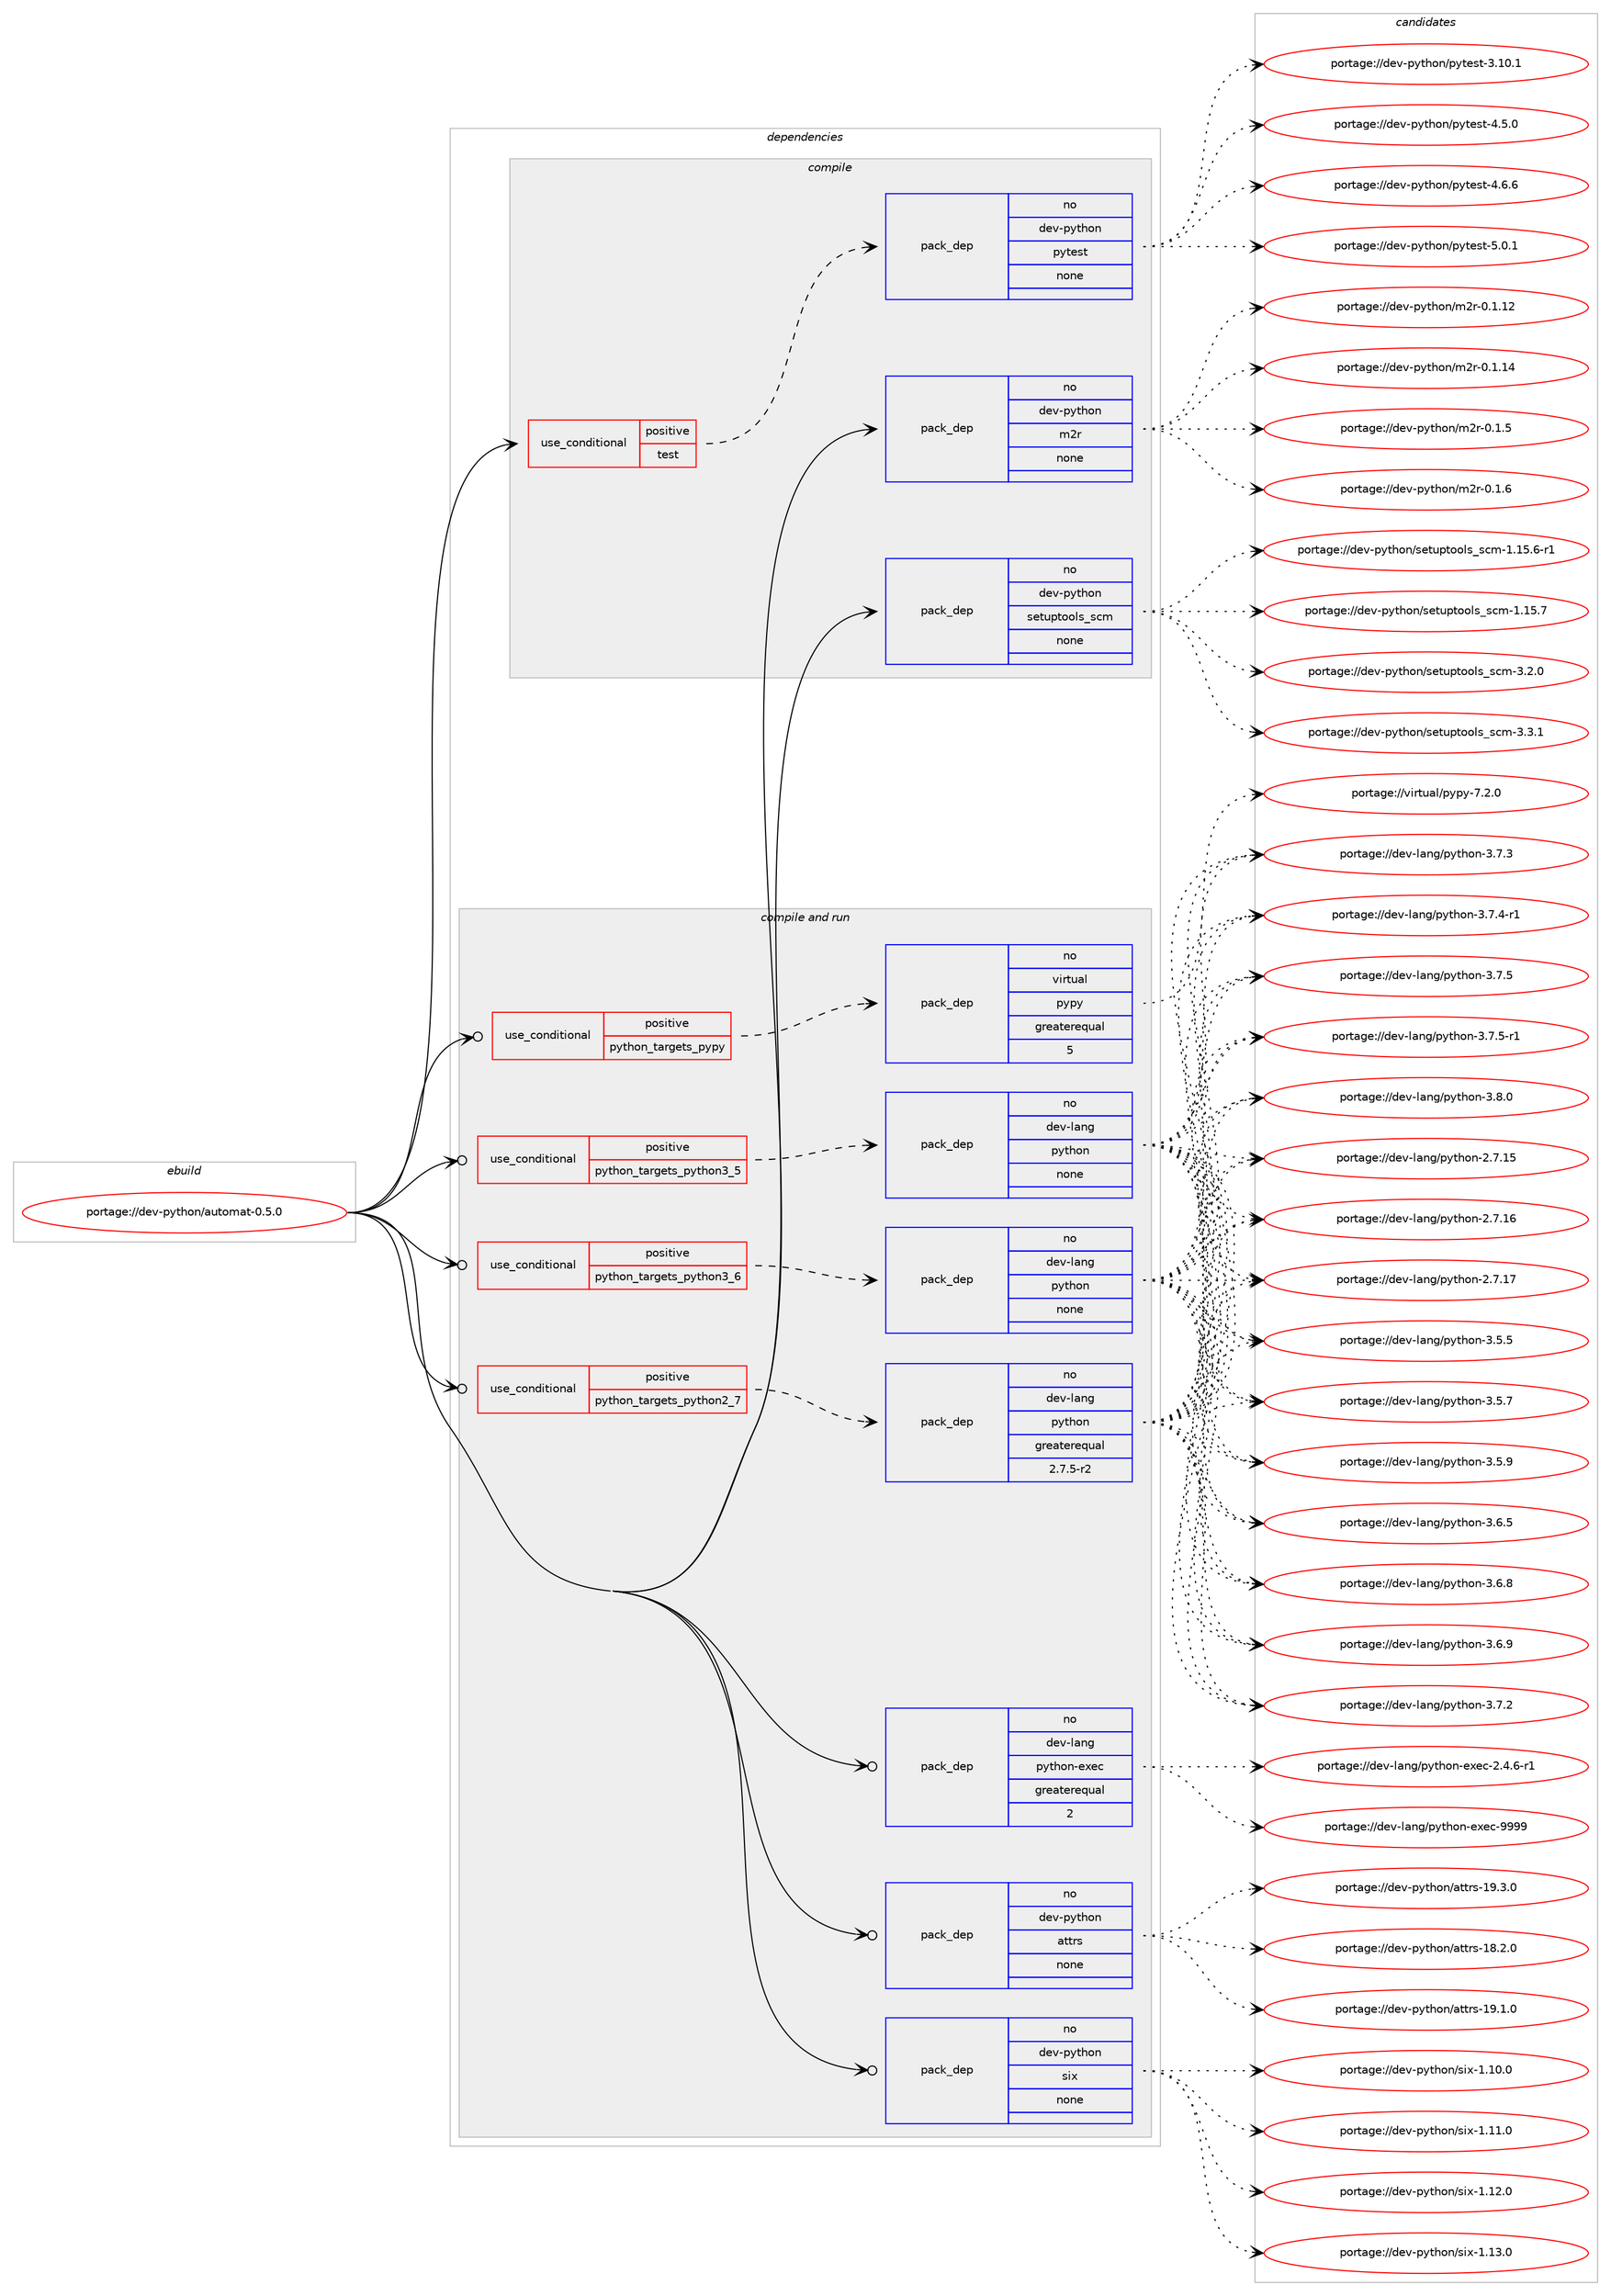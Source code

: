 digraph prolog {

# *************
# Graph options
# *************

newrank=true;
concentrate=true;
compound=true;
graph [rankdir=LR,fontname=Helvetica,fontsize=10,ranksep=1.5];#, ranksep=2.5, nodesep=0.2];
edge  [arrowhead=vee];
node  [fontname=Helvetica,fontsize=10];

# **********
# The ebuild
# **********

subgraph cluster_leftcol {
color=gray;
rank=same;
label=<<i>ebuild</i>>;
id [label="portage://dev-python/automat-0.5.0", color=red, width=4, href="../dev-python/automat-0.5.0.svg"];
}

# ****************
# The dependencies
# ****************

subgraph cluster_midcol {
color=gray;
label=<<i>dependencies</i>>;
subgraph cluster_compile {
fillcolor="#eeeeee";
style=filled;
label=<<i>compile</i>>;
subgraph cond25848 {
dependency130562 [label=<<TABLE BORDER="0" CELLBORDER="1" CELLSPACING="0" CELLPADDING="4"><TR><TD ROWSPAN="3" CELLPADDING="10">use_conditional</TD></TR><TR><TD>positive</TD></TR><TR><TD>test</TD></TR></TABLE>>, shape=none, color=red];
subgraph pack101408 {
dependency130563 [label=<<TABLE BORDER="0" CELLBORDER="1" CELLSPACING="0" CELLPADDING="4" WIDTH="220"><TR><TD ROWSPAN="6" CELLPADDING="30">pack_dep</TD></TR><TR><TD WIDTH="110">no</TD></TR><TR><TD>dev-python</TD></TR><TR><TD>pytest</TD></TR><TR><TD>none</TD></TR><TR><TD></TD></TR></TABLE>>, shape=none, color=blue];
}
dependency130562:e -> dependency130563:w [weight=20,style="dashed",arrowhead="vee"];
}
id:e -> dependency130562:w [weight=20,style="solid",arrowhead="vee"];
subgraph pack101409 {
dependency130564 [label=<<TABLE BORDER="0" CELLBORDER="1" CELLSPACING="0" CELLPADDING="4" WIDTH="220"><TR><TD ROWSPAN="6" CELLPADDING="30">pack_dep</TD></TR><TR><TD WIDTH="110">no</TD></TR><TR><TD>dev-python</TD></TR><TR><TD>m2r</TD></TR><TR><TD>none</TD></TR><TR><TD></TD></TR></TABLE>>, shape=none, color=blue];
}
id:e -> dependency130564:w [weight=20,style="solid",arrowhead="vee"];
subgraph pack101410 {
dependency130565 [label=<<TABLE BORDER="0" CELLBORDER="1" CELLSPACING="0" CELLPADDING="4" WIDTH="220"><TR><TD ROWSPAN="6" CELLPADDING="30">pack_dep</TD></TR><TR><TD WIDTH="110">no</TD></TR><TR><TD>dev-python</TD></TR><TR><TD>setuptools_scm</TD></TR><TR><TD>none</TD></TR><TR><TD></TD></TR></TABLE>>, shape=none, color=blue];
}
id:e -> dependency130565:w [weight=20,style="solid",arrowhead="vee"];
}
subgraph cluster_compileandrun {
fillcolor="#eeeeee";
style=filled;
label=<<i>compile and run</i>>;
subgraph cond25849 {
dependency130566 [label=<<TABLE BORDER="0" CELLBORDER="1" CELLSPACING="0" CELLPADDING="4"><TR><TD ROWSPAN="3" CELLPADDING="10">use_conditional</TD></TR><TR><TD>positive</TD></TR><TR><TD>python_targets_pypy</TD></TR></TABLE>>, shape=none, color=red];
subgraph pack101411 {
dependency130567 [label=<<TABLE BORDER="0" CELLBORDER="1" CELLSPACING="0" CELLPADDING="4" WIDTH="220"><TR><TD ROWSPAN="6" CELLPADDING="30">pack_dep</TD></TR><TR><TD WIDTH="110">no</TD></TR><TR><TD>virtual</TD></TR><TR><TD>pypy</TD></TR><TR><TD>greaterequal</TD></TR><TR><TD>5</TD></TR></TABLE>>, shape=none, color=blue];
}
dependency130566:e -> dependency130567:w [weight=20,style="dashed",arrowhead="vee"];
}
id:e -> dependency130566:w [weight=20,style="solid",arrowhead="odotvee"];
subgraph cond25850 {
dependency130568 [label=<<TABLE BORDER="0" CELLBORDER="1" CELLSPACING="0" CELLPADDING="4"><TR><TD ROWSPAN="3" CELLPADDING="10">use_conditional</TD></TR><TR><TD>positive</TD></TR><TR><TD>python_targets_python2_7</TD></TR></TABLE>>, shape=none, color=red];
subgraph pack101412 {
dependency130569 [label=<<TABLE BORDER="0" CELLBORDER="1" CELLSPACING="0" CELLPADDING="4" WIDTH="220"><TR><TD ROWSPAN="6" CELLPADDING="30">pack_dep</TD></TR><TR><TD WIDTH="110">no</TD></TR><TR><TD>dev-lang</TD></TR><TR><TD>python</TD></TR><TR><TD>greaterequal</TD></TR><TR><TD>2.7.5-r2</TD></TR></TABLE>>, shape=none, color=blue];
}
dependency130568:e -> dependency130569:w [weight=20,style="dashed",arrowhead="vee"];
}
id:e -> dependency130568:w [weight=20,style="solid",arrowhead="odotvee"];
subgraph cond25851 {
dependency130570 [label=<<TABLE BORDER="0" CELLBORDER="1" CELLSPACING="0" CELLPADDING="4"><TR><TD ROWSPAN="3" CELLPADDING="10">use_conditional</TD></TR><TR><TD>positive</TD></TR><TR><TD>python_targets_python3_5</TD></TR></TABLE>>, shape=none, color=red];
subgraph pack101413 {
dependency130571 [label=<<TABLE BORDER="0" CELLBORDER="1" CELLSPACING="0" CELLPADDING="4" WIDTH="220"><TR><TD ROWSPAN="6" CELLPADDING="30">pack_dep</TD></TR><TR><TD WIDTH="110">no</TD></TR><TR><TD>dev-lang</TD></TR><TR><TD>python</TD></TR><TR><TD>none</TD></TR><TR><TD></TD></TR></TABLE>>, shape=none, color=blue];
}
dependency130570:e -> dependency130571:w [weight=20,style="dashed",arrowhead="vee"];
}
id:e -> dependency130570:w [weight=20,style="solid",arrowhead="odotvee"];
subgraph cond25852 {
dependency130572 [label=<<TABLE BORDER="0" CELLBORDER="1" CELLSPACING="0" CELLPADDING="4"><TR><TD ROWSPAN="3" CELLPADDING="10">use_conditional</TD></TR><TR><TD>positive</TD></TR><TR><TD>python_targets_python3_6</TD></TR></TABLE>>, shape=none, color=red];
subgraph pack101414 {
dependency130573 [label=<<TABLE BORDER="0" CELLBORDER="1" CELLSPACING="0" CELLPADDING="4" WIDTH="220"><TR><TD ROWSPAN="6" CELLPADDING="30">pack_dep</TD></TR><TR><TD WIDTH="110">no</TD></TR><TR><TD>dev-lang</TD></TR><TR><TD>python</TD></TR><TR><TD>none</TD></TR><TR><TD></TD></TR></TABLE>>, shape=none, color=blue];
}
dependency130572:e -> dependency130573:w [weight=20,style="dashed",arrowhead="vee"];
}
id:e -> dependency130572:w [weight=20,style="solid",arrowhead="odotvee"];
subgraph pack101415 {
dependency130574 [label=<<TABLE BORDER="0" CELLBORDER="1" CELLSPACING="0" CELLPADDING="4" WIDTH="220"><TR><TD ROWSPAN="6" CELLPADDING="30">pack_dep</TD></TR><TR><TD WIDTH="110">no</TD></TR><TR><TD>dev-lang</TD></TR><TR><TD>python-exec</TD></TR><TR><TD>greaterequal</TD></TR><TR><TD>2</TD></TR></TABLE>>, shape=none, color=blue];
}
id:e -> dependency130574:w [weight=20,style="solid",arrowhead="odotvee"];
subgraph pack101416 {
dependency130575 [label=<<TABLE BORDER="0" CELLBORDER="1" CELLSPACING="0" CELLPADDING="4" WIDTH="220"><TR><TD ROWSPAN="6" CELLPADDING="30">pack_dep</TD></TR><TR><TD WIDTH="110">no</TD></TR><TR><TD>dev-python</TD></TR><TR><TD>attrs</TD></TR><TR><TD>none</TD></TR><TR><TD></TD></TR></TABLE>>, shape=none, color=blue];
}
id:e -> dependency130575:w [weight=20,style="solid",arrowhead="odotvee"];
subgraph pack101417 {
dependency130576 [label=<<TABLE BORDER="0" CELLBORDER="1" CELLSPACING="0" CELLPADDING="4" WIDTH="220"><TR><TD ROWSPAN="6" CELLPADDING="30">pack_dep</TD></TR><TR><TD WIDTH="110">no</TD></TR><TR><TD>dev-python</TD></TR><TR><TD>six</TD></TR><TR><TD>none</TD></TR><TR><TD></TD></TR></TABLE>>, shape=none, color=blue];
}
id:e -> dependency130576:w [weight=20,style="solid",arrowhead="odotvee"];
}
subgraph cluster_run {
fillcolor="#eeeeee";
style=filled;
label=<<i>run</i>>;
}
}

# **************
# The candidates
# **************

subgraph cluster_choices {
rank=same;
color=gray;
label=<<i>candidates</i>>;

subgraph choice101408 {
color=black;
nodesep=1;
choiceportage100101118451121211161041111104711212111610111511645514649484649 [label="portage://dev-python/pytest-3.10.1", color=red, width=4,href="../dev-python/pytest-3.10.1.svg"];
choiceportage1001011184511212111610411111047112121116101115116455246534648 [label="portage://dev-python/pytest-4.5.0", color=red, width=4,href="../dev-python/pytest-4.5.0.svg"];
choiceportage1001011184511212111610411111047112121116101115116455246544654 [label="portage://dev-python/pytest-4.6.6", color=red, width=4,href="../dev-python/pytest-4.6.6.svg"];
choiceportage1001011184511212111610411111047112121116101115116455346484649 [label="portage://dev-python/pytest-5.0.1", color=red, width=4,href="../dev-python/pytest-5.0.1.svg"];
dependency130563:e -> choiceportage100101118451121211161041111104711212111610111511645514649484649:w [style=dotted,weight="100"];
dependency130563:e -> choiceportage1001011184511212111610411111047112121116101115116455246534648:w [style=dotted,weight="100"];
dependency130563:e -> choiceportage1001011184511212111610411111047112121116101115116455246544654:w [style=dotted,weight="100"];
dependency130563:e -> choiceportage1001011184511212111610411111047112121116101115116455346484649:w [style=dotted,weight="100"];
}
subgraph choice101409 {
color=black;
nodesep=1;
choiceportage10010111845112121116104111110471095011445484649464950 [label="portage://dev-python/m2r-0.1.12", color=red, width=4,href="../dev-python/m2r-0.1.12.svg"];
choiceportage10010111845112121116104111110471095011445484649464952 [label="portage://dev-python/m2r-0.1.14", color=red, width=4,href="../dev-python/m2r-0.1.14.svg"];
choiceportage100101118451121211161041111104710950114454846494653 [label="portage://dev-python/m2r-0.1.5", color=red, width=4,href="../dev-python/m2r-0.1.5.svg"];
choiceportage100101118451121211161041111104710950114454846494654 [label="portage://dev-python/m2r-0.1.6", color=red, width=4,href="../dev-python/m2r-0.1.6.svg"];
dependency130564:e -> choiceportage10010111845112121116104111110471095011445484649464950:w [style=dotted,weight="100"];
dependency130564:e -> choiceportage10010111845112121116104111110471095011445484649464952:w [style=dotted,weight="100"];
dependency130564:e -> choiceportage100101118451121211161041111104710950114454846494653:w [style=dotted,weight="100"];
dependency130564:e -> choiceportage100101118451121211161041111104710950114454846494654:w [style=dotted,weight="100"];
}
subgraph choice101410 {
color=black;
nodesep=1;
choiceportage10010111845112121116104111110471151011161171121161111111081159511599109454946495346544511449 [label="portage://dev-python/setuptools_scm-1.15.6-r1", color=red, width=4,href="../dev-python/setuptools_scm-1.15.6-r1.svg"];
choiceportage1001011184511212111610411111047115101116117112116111111108115951159910945494649534655 [label="portage://dev-python/setuptools_scm-1.15.7", color=red, width=4,href="../dev-python/setuptools_scm-1.15.7.svg"];
choiceportage10010111845112121116104111110471151011161171121161111111081159511599109455146504648 [label="portage://dev-python/setuptools_scm-3.2.0", color=red, width=4,href="../dev-python/setuptools_scm-3.2.0.svg"];
choiceportage10010111845112121116104111110471151011161171121161111111081159511599109455146514649 [label="portage://dev-python/setuptools_scm-3.3.1", color=red, width=4,href="../dev-python/setuptools_scm-3.3.1.svg"];
dependency130565:e -> choiceportage10010111845112121116104111110471151011161171121161111111081159511599109454946495346544511449:w [style=dotted,weight="100"];
dependency130565:e -> choiceportage1001011184511212111610411111047115101116117112116111111108115951159910945494649534655:w [style=dotted,weight="100"];
dependency130565:e -> choiceportage10010111845112121116104111110471151011161171121161111111081159511599109455146504648:w [style=dotted,weight="100"];
dependency130565:e -> choiceportage10010111845112121116104111110471151011161171121161111111081159511599109455146514649:w [style=dotted,weight="100"];
}
subgraph choice101411 {
color=black;
nodesep=1;
choiceportage1181051141161179710847112121112121455546504648 [label="portage://virtual/pypy-7.2.0", color=red, width=4,href="../virtual/pypy-7.2.0.svg"];
dependency130567:e -> choiceportage1181051141161179710847112121112121455546504648:w [style=dotted,weight="100"];
}
subgraph choice101412 {
color=black;
nodesep=1;
choiceportage10010111845108971101034711212111610411111045504655464953 [label="portage://dev-lang/python-2.7.15", color=red, width=4,href="../dev-lang/python-2.7.15.svg"];
choiceportage10010111845108971101034711212111610411111045504655464954 [label="portage://dev-lang/python-2.7.16", color=red, width=4,href="../dev-lang/python-2.7.16.svg"];
choiceportage10010111845108971101034711212111610411111045504655464955 [label="portage://dev-lang/python-2.7.17", color=red, width=4,href="../dev-lang/python-2.7.17.svg"];
choiceportage100101118451089711010347112121116104111110455146534653 [label="portage://dev-lang/python-3.5.5", color=red, width=4,href="../dev-lang/python-3.5.5.svg"];
choiceportage100101118451089711010347112121116104111110455146534655 [label="portage://dev-lang/python-3.5.7", color=red, width=4,href="../dev-lang/python-3.5.7.svg"];
choiceportage100101118451089711010347112121116104111110455146534657 [label="portage://dev-lang/python-3.5.9", color=red, width=4,href="../dev-lang/python-3.5.9.svg"];
choiceportage100101118451089711010347112121116104111110455146544653 [label="portage://dev-lang/python-3.6.5", color=red, width=4,href="../dev-lang/python-3.6.5.svg"];
choiceportage100101118451089711010347112121116104111110455146544656 [label="portage://dev-lang/python-3.6.8", color=red, width=4,href="../dev-lang/python-3.6.8.svg"];
choiceportage100101118451089711010347112121116104111110455146544657 [label="portage://dev-lang/python-3.6.9", color=red, width=4,href="../dev-lang/python-3.6.9.svg"];
choiceportage100101118451089711010347112121116104111110455146554650 [label="portage://dev-lang/python-3.7.2", color=red, width=4,href="../dev-lang/python-3.7.2.svg"];
choiceportage100101118451089711010347112121116104111110455146554651 [label="portage://dev-lang/python-3.7.3", color=red, width=4,href="../dev-lang/python-3.7.3.svg"];
choiceportage1001011184510897110103471121211161041111104551465546524511449 [label="portage://dev-lang/python-3.7.4-r1", color=red, width=4,href="../dev-lang/python-3.7.4-r1.svg"];
choiceportage100101118451089711010347112121116104111110455146554653 [label="portage://dev-lang/python-3.7.5", color=red, width=4,href="../dev-lang/python-3.7.5.svg"];
choiceportage1001011184510897110103471121211161041111104551465546534511449 [label="portage://dev-lang/python-3.7.5-r1", color=red, width=4,href="../dev-lang/python-3.7.5-r1.svg"];
choiceportage100101118451089711010347112121116104111110455146564648 [label="portage://dev-lang/python-3.8.0", color=red, width=4,href="../dev-lang/python-3.8.0.svg"];
dependency130569:e -> choiceportage10010111845108971101034711212111610411111045504655464953:w [style=dotted,weight="100"];
dependency130569:e -> choiceportage10010111845108971101034711212111610411111045504655464954:w [style=dotted,weight="100"];
dependency130569:e -> choiceportage10010111845108971101034711212111610411111045504655464955:w [style=dotted,weight="100"];
dependency130569:e -> choiceportage100101118451089711010347112121116104111110455146534653:w [style=dotted,weight="100"];
dependency130569:e -> choiceportage100101118451089711010347112121116104111110455146534655:w [style=dotted,weight="100"];
dependency130569:e -> choiceportage100101118451089711010347112121116104111110455146534657:w [style=dotted,weight="100"];
dependency130569:e -> choiceportage100101118451089711010347112121116104111110455146544653:w [style=dotted,weight="100"];
dependency130569:e -> choiceportage100101118451089711010347112121116104111110455146544656:w [style=dotted,weight="100"];
dependency130569:e -> choiceportage100101118451089711010347112121116104111110455146544657:w [style=dotted,weight="100"];
dependency130569:e -> choiceportage100101118451089711010347112121116104111110455146554650:w [style=dotted,weight="100"];
dependency130569:e -> choiceportage100101118451089711010347112121116104111110455146554651:w [style=dotted,weight="100"];
dependency130569:e -> choiceportage1001011184510897110103471121211161041111104551465546524511449:w [style=dotted,weight="100"];
dependency130569:e -> choiceportage100101118451089711010347112121116104111110455146554653:w [style=dotted,weight="100"];
dependency130569:e -> choiceportage1001011184510897110103471121211161041111104551465546534511449:w [style=dotted,weight="100"];
dependency130569:e -> choiceportage100101118451089711010347112121116104111110455146564648:w [style=dotted,weight="100"];
}
subgraph choice101413 {
color=black;
nodesep=1;
choiceportage10010111845108971101034711212111610411111045504655464953 [label="portage://dev-lang/python-2.7.15", color=red, width=4,href="../dev-lang/python-2.7.15.svg"];
choiceportage10010111845108971101034711212111610411111045504655464954 [label="portage://dev-lang/python-2.7.16", color=red, width=4,href="../dev-lang/python-2.7.16.svg"];
choiceportage10010111845108971101034711212111610411111045504655464955 [label="portage://dev-lang/python-2.7.17", color=red, width=4,href="../dev-lang/python-2.7.17.svg"];
choiceportage100101118451089711010347112121116104111110455146534653 [label="portage://dev-lang/python-3.5.5", color=red, width=4,href="../dev-lang/python-3.5.5.svg"];
choiceportage100101118451089711010347112121116104111110455146534655 [label="portage://dev-lang/python-3.5.7", color=red, width=4,href="../dev-lang/python-3.5.7.svg"];
choiceportage100101118451089711010347112121116104111110455146534657 [label="portage://dev-lang/python-3.5.9", color=red, width=4,href="../dev-lang/python-3.5.9.svg"];
choiceportage100101118451089711010347112121116104111110455146544653 [label="portage://dev-lang/python-3.6.5", color=red, width=4,href="../dev-lang/python-3.6.5.svg"];
choiceportage100101118451089711010347112121116104111110455146544656 [label="portage://dev-lang/python-3.6.8", color=red, width=4,href="../dev-lang/python-3.6.8.svg"];
choiceportage100101118451089711010347112121116104111110455146544657 [label="portage://dev-lang/python-3.6.9", color=red, width=4,href="../dev-lang/python-3.6.9.svg"];
choiceportage100101118451089711010347112121116104111110455146554650 [label="portage://dev-lang/python-3.7.2", color=red, width=4,href="../dev-lang/python-3.7.2.svg"];
choiceportage100101118451089711010347112121116104111110455146554651 [label="portage://dev-lang/python-3.7.3", color=red, width=4,href="../dev-lang/python-3.7.3.svg"];
choiceportage1001011184510897110103471121211161041111104551465546524511449 [label="portage://dev-lang/python-3.7.4-r1", color=red, width=4,href="../dev-lang/python-3.7.4-r1.svg"];
choiceportage100101118451089711010347112121116104111110455146554653 [label="portage://dev-lang/python-3.7.5", color=red, width=4,href="../dev-lang/python-3.7.5.svg"];
choiceportage1001011184510897110103471121211161041111104551465546534511449 [label="portage://dev-lang/python-3.7.5-r1", color=red, width=4,href="../dev-lang/python-3.7.5-r1.svg"];
choiceportage100101118451089711010347112121116104111110455146564648 [label="portage://dev-lang/python-3.8.0", color=red, width=4,href="../dev-lang/python-3.8.0.svg"];
dependency130571:e -> choiceportage10010111845108971101034711212111610411111045504655464953:w [style=dotted,weight="100"];
dependency130571:e -> choiceportage10010111845108971101034711212111610411111045504655464954:w [style=dotted,weight="100"];
dependency130571:e -> choiceportage10010111845108971101034711212111610411111045504655464955:w [style=dotted,weight="100"];
dependency130571:e -> choiceportage100101118451089711010347112121116104111110455146534653:w [style=dotted,weight="100"];
dependency130571:e -> choiceportage100101118451089711010347112121116104111110455146534655:w [style=dotted,weight="100"];
dependency130571:e -> choiceportage100101118451089711010347112121116104111110455146534657:w [style=dotted,weight="100"];
dependency130571:e -> choiceportage100101118451089711010347112121116104111110455146544653:w [style=dotted,weight="100"];
dependency130571:e -> choiceportage100101118451089711010347112121116104111110455146544656:w [style=dotted,weight="100"];
dependency130571:e -> choiceportage100101118451089711010347112121116104111110455146544657:w [style=dotted,weight="100"];
dependency130571:e -> choiceportage100101118451089711010347112121116104111110455146554650:w [style=dotted,weight="100"];
dependency130571:e -> choiceportage100101118451089711010347112121116104111110455146554651:w [style=dotted,weight="100"];
dependency130571:e -> choiceportage1001011184510897110103471121211161041111104551465546524511449:w [style=dotted,weight="100"];
dependency130571:e -> choiceportage100101118451089711010347112121116104111110455146554653:w [style=dotted,weight="100"];
dependency130571:e -> choiceportage1001011184510897110103471121211161041111104551465546534511449:w [style=dotted,weight="100"];
dependency130571:e -> choiceportage100101118451089711010347112121116104111110455146564648:w [style=dotted,weight="100"];
}
subgraph choice101414 {
color=black;
nodesep=1;
choiceportage10010111845108971101034711212111610411111045504655464953 [label="portage://dev-lang/python-2.7.15", color=red, width=4,href="../dev-lang/python-2.7.15.svg"];
choiceportage10010111845108971101034711212111610411111045504655464954 [label="portage://dev-lang/python-2.7.16", color=red, width=4,href="../dev-lang/python-2.7.16.svg"];
choiceportage10010111845108971101034711212111610411111045504655464955 [label="portage://dev-lang/python-2.7.17", color=red, width=4,href="../dev-lang/python-2.7.17.svg"];
choiceportage100101118451089711010347112121116104111110455146534653 [label="portage://dev-lang/python-3.5.5", color=red, width=4,href="../dev-lang/python-3.5.5.svg"];
choiceportage100101118451089711010347112121116104111110455146534655 [label="portage://dev-lang/python-3.5.7", color=red, width=4,href="../dev-lang/python-3.5.7.svg"];
choiceportage100101118451089711010347112121116104111110455146534657 [label="portage://dev-lang/python-3.5.9", color=red, width=4,href="../dev-lang/python-3.5.9.svg"];
choiceportage100101118451089711010347112121116104111110455146544653 [label="portage://dev-lang/python-3.6.5", color=red, width=4,href="../dev-lang/python-3.6.5.svg"];
choiceportage100101118451089711010347112121116104111110455146544656 [label="portage://dev-lang/python-3.6.8", color=red, width=4,href="../dev-lang/python-3.6.8.svg"];
choiceportage100101118451089711010347112121116104111110455146544657 [label="portage://dev-lang/python-3.6.9", color=red, width=4,href="../dev-lang/python-3.6.9.svg"];
choiceportage100101118451089711010347112121116104111110455146554650 [label="portage://dev-lang/python-3.7.2", color=red, width=4,href="../dev-lang/python-3.7.2.svg"];
choiceportage100101118451089711010347112121116104111110455146554651 [label="portage://dev-lang/python-3.7.3", color=red, width=4,href="../dev-lang/python-3.7.3.svg"];
choiceportage1001011184510897110103471121211161041111104551465546524511449 [label="portage://dev-lang/python-3.7.4-r1", color=red, width=4,href="../dev-lang/python-3.7.4-r1.svg"];
choiceportage100101118451089711010347112121116104111110455146554653 [label="portage://dev-lang/python-3.7.5", color=red, width=4,href="../dev-lang/python-3.7.5.svg"];
choiceportage1001011184510897110103471121211161041111104551465546534511449 [label="portage://dev-lang/python-3.7.5-r1", color=red, width=4,href="../dev-lang/python-3.7.5-r1.svg"];
choiceportage100101118451089711010347112121116104111110455146564648 [label="portage://dev-lang/python-3.8.0", color=red, width=4,href="../dev-lang/python-3.8.0.svg"];
dependency130573:e -> choiceportage10010111845108971101034711212111610411111045504655464953:w [style=dotted,weight="100"];
dependency130573:e -> choiceportage10010111845108971101034711212111610411111045504655464954:w [style=dotted,weight="100"];
dependency130573:e -> choiceportage10010111845108971101034711212111610411111045504655464955:w [style=dotted,weight="100"];
dependency130573:e -> choiceportage100101118451089711010347112121116104111110455146534653:w [style=dotted,weight="100"];
dependency130573:e -> choiceportage100101118451089711010347112121116104111110455146534655:w [style=dotted,weight="100"];
dependency130573:e -> choiceportage100101118451089711010347112121116104111110455146534657:w [style=dotted,weight="100"];
dependency130573:e -> choiceportage100101118451089711010347112121116104111110455146544653:w [style=dotted,weight="100"];
dependency130573:e -> choiceportage100101118451089711010347112121116104111110455146544656:w [style=dotted,weight="100"];
dependency130573:e -> choiceportage100101118451089711010347112121116104111110455146544657:w [style=dotted,weight="100"];
dependency130573:e -> choiceportage100101118451089711010347112121116104111110455146554650:w [style=dotted,weight="100"];
dependency130573:e -> choiceportage100101118451089711010347112121116104111110455146554651:w [style=dotted,weight="100"];
dependency130573:e -> choiceportage1001011184510897110103471121211161041111104551465546524511449:w [style=dotted,weight="100"];
dependency130573:e -> choiceportage100101118451089711010347112121116104111110455146554653:w [style=dotted,weight="100"];
dependency130573:e -> choiceportage1001011184510897110103471121211161041111104551465546534511449:w [style=dotted,weight="100"];
dependency130573:e -> choiceportage100101118451089711010347112121116104111110455146564648:w [style=dotted,weight="100"];
}
subgraph choice101415 {
color=black;
nodesep=1;
choiceportage10010111845108971101034711212111610411111045101120101994550465246544511449 [label="portage://dev-lang/python-exec-2.4.6-r1", color=red, width=4,href="../dev-lang/python-exec-2.4.6-r1.svg"];
choiceportage10010111845108971101034711212111610411111045101120101994557575757 [label="portage://dev-lang/python-exec-9999", color=red, width=4,href="../dev-lang/python-exec-9999.svg"];
dependency130574:e -> choiceportage10010111845108971101034711212111610411111045101120101994550465246544511449:w [style=dotted,weight="100"];
dependency130574:e -> choiceportage10010111845108971101034711212111610411111045101120101994557575757:w [style=dotted,weight="100"];
}
subgraph choice101416 {
color=black;
nodesep=1;
choiceportage10010111845112121116104111110479711611611411545495646504648 [label="portage://dev-python/attrs-18.2.0", color=red, width=4,href="../dev-python/attrs-18.2.0.svg"];
choiceportage10010111845112121116104111110479711611611411545495746494648 [label="portage://dev-python/attrs-19.1.0", color=red, width=4,href="../dev-python/attrs-19.1.0.svg"];
choiceportage10010111845112121116104111110479711611611411545495746514648 [label="portage://dev-python/attrs-19.3.0", color=red, width=4,href="../dev-python/attrs-19.3.0.svg"];
dependency130575:e -> choiceportage10010111845112121116104111110479711611611411545495646504648:w [style=dotted,weight="100"];
dependency130575:e -> choiceportage10010111845112121116104111110479711611611411545495746494648:w [style=dotted,weight="100"];
dependency130575:e -> choiceportage10010111845112121116104111110479711611611411545495746514648:w [style=dotted,weight="100"];
}
subgraph choice101417 {
color=black;
nodesep=1;
choiceportage100101118451121211161041111104711510512045494649484648 [label="portage://dev-python/six-1.10.0", color=red, width=4,href="../dev-python/six-1.10.0.svg"];
choiceportage100101118451121211161041111104711510512045494649494648 [label="portage://dev-python/six-1.11.0", color=red, width=4,href="../dev-python/six-1.11.0.svg"];
choiceportage100101118451121211161041111104711510512045494649504648 [label="portage://dev-python/six-1.12.0", color=red, width=4,href="../dev-python/six-1.12.0.svg"];
choiceportage100101118451121211161041111104711510512045494649514648 [label="portage://dev-python/six-1.13.0", color=red, width=4,href="../dev-python/six-1.13.0.svg"];
dependency130576:e -> choiceportage100101118451121211161041111104711510512045494649484648:w [style=dotted,weight="100"];
dependency130576:e -> choiceportage100101118451121211161041111104711510512045494649494648:w [style=dotted,weight="100"];
dependency130576:e -> choiceportage100101118451121211161041111104711510512045494649504648:w [style=dotted,weight="100"];
dependency130576:e -> choiceportage100101118451121211161041111104711510512045494649514648:w [style=dotted,weight="100"];
}
}

}
